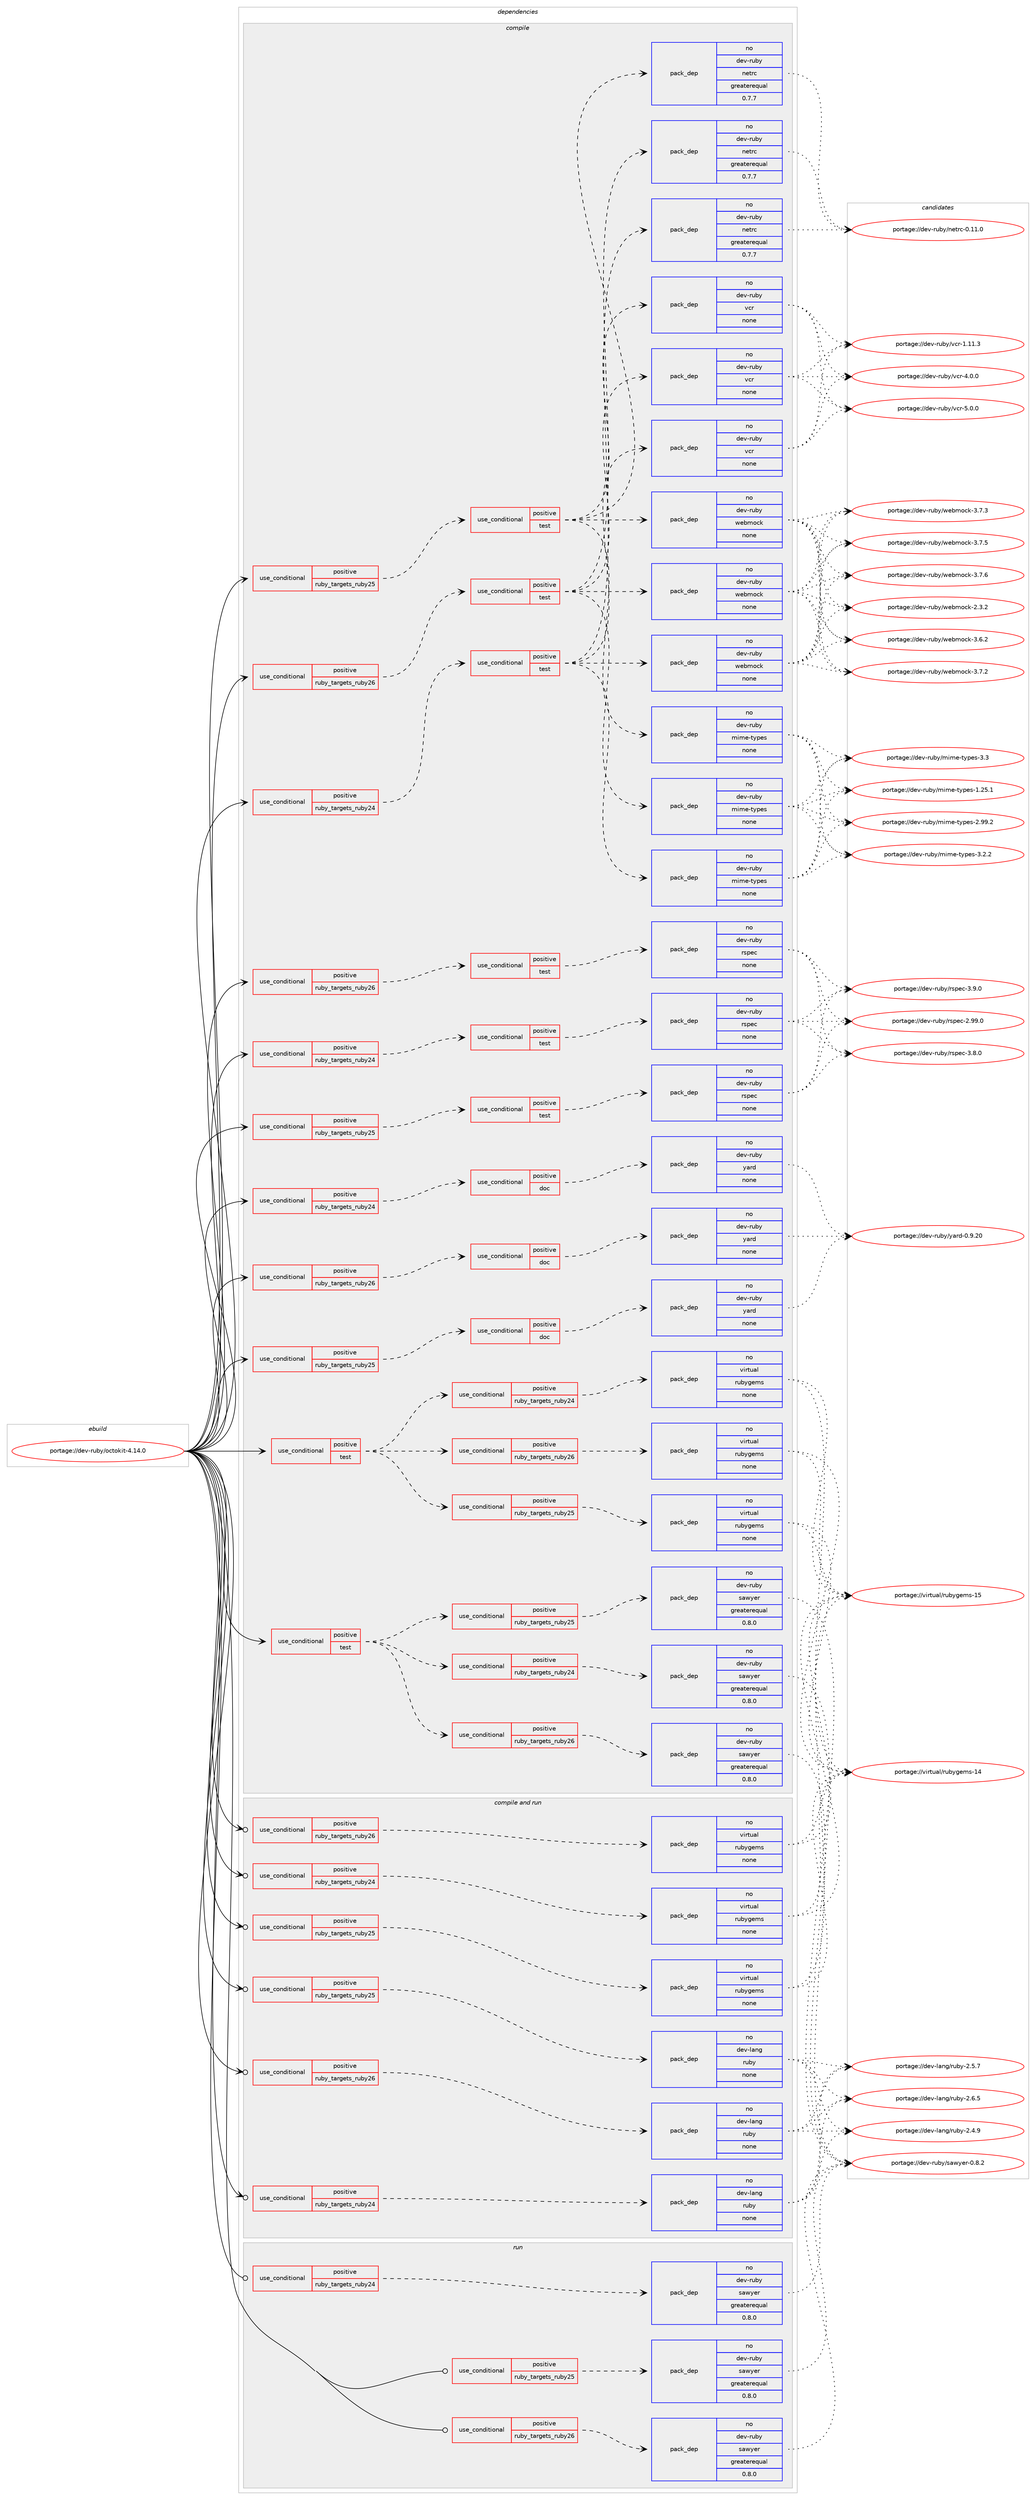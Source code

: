 digraph prolog {

# *************
# Graph options
# *************

newrank=true;
concentrate=true;
compound=true;
graph [rankdir=LR,fontname=Helvetica,fontsize=10,ranksep=1.5];#, ranksep=2.5, nodesep=0.2];
edge  [arrowhead=vee];
node  [fontname=Helvetica,fontsize=10];

# **********
# The ebuild
# **********

subgraph cluster_leftcol {
color=gray;
rank=same;
label=<<i>ebuild</i>>;
id [label="portage://dev-ruby/octokit-4.14.0", color=red, width=4, href="../dev-ruby/octokit-4.14.0.svg"];
}

# ****************
# The dependencies
# ****************

subgraph cluster_midcol {
color=gray;
label=<<i>dependencies</i>>;
subgraph cluster_compile {
fillcolor="#eeeeee";
style=filled;
label=<<i>compile</i>>;
subgraph cond58057 {
dependency232293 [label=<<TABLE BORDER="0" CELLBORDER="1" CELLSPACING="0" CELLPADDING="4"><TR><TD ROWSPAN="3" CELLPADDING="10">use_conditional</TD></TR><TR><TD>positive</TD></TR><TR><TD>ruby_targets_ruby24</TD></TR></TABLE>>, shape=none, color=red];
subgraph cond58058 {
dependency232294 [label=<<TABLE BORDER="0" CELLBORDER="1" CELLSPACING="0" CELLPADDING="4"><TR><TD ROWSPAN="3" CELLPADDING="10">use_conditional</TD></TR><TR><TD>positive</TD></TR><TR><TD>doc</TD></TR></TABLE>>, shape=none, color=red];
subgraph pack170694 {
dependency232295 [label=<<TABLE BORDER="0" CELLBORDER="1" CELLSPACING="0" CELLPADDING="4" WIDTH="220"><TR><TD ROWSPAN="6" CELLPADDING="30">pack_dep</TD></TR><TR><TD WIDTH="110">no</TD></TR><TR><TD>dev-ruby</TD></TR><TR><TD>yard</TD></TR><TR><TD>none</TD></TR><TR><TD></TD></TR></TABLE>>, shape=none, color=blue];
}
dependency232294:e -> dependency232295:w [weight=20,style="dashed",arrowhead="vee"];
}
dependency232293:e -> dependency232294:w [weight=20,style="dashed",arrowhead="vee"];
}
id:e -> dependency232293:w [weight=20,style="solid",arrowhead="vee"];
subgraph cond58059 {
dependency232296 [label=<<TABLE BORDER="0" CELLBORDER="1" CELLSPACING="0" CELLPADDING="4"><TR><TD ROWSPAN="3" CELLPADDING="10">use_conditional</TD></TR><TR><TD>positive</TD></TR><TR><TD>ruby_targets_ruby24</TD></TR></TABLE>>, shape=none, color=red];
subgraph cond58060 {
dependency232297 [label=<<TABLE BORDER="0" CELLBORDER="1" CELLSPACING="0" CELLPADDING="4"><TR><TD ROWSPAN="3" CELLPADDING="10">use_conditional</TD></TR><TR><TD>positive</TD></TR><TR><TD>test</TD></TR></TABLE>>, shape=none, color=red];
subgraph pack170695 {
dependency232298 [label=<<TABLE BORDER="0" CELLBORDER="1" CELLSPACING="0" CELLPADDING="4" WIDTH="220"><TR><TD ROWSPAN="6" CELLPADDING="30">pack_dep</TD></TR><TR><TD WIDTH="110">no</TD></TR><TR><TD>dev-ruby</TD></TR><TR><TD>mime-types</TD></TR><TR><TD>none</TD></TR><TR><TD></TD></TR></TABLE>>, shape=none, color=blue];
}
dependency232297:e -> dependency232298:w [weight=20,style="dashed",arrowhead="vee"];
subgraph pack170696 {
dependency232299 [label=<<TABLE BORDER="0" CELLBORDER="1" CELLSPACING="0" CELLPADDING="4" WIDTH="220"><TR><TD ROWSPAN="6" CELLPADDING="30">pack_dep</TD></TR><TR><TD WIDTH="110">no</TD></TR><TR><TD>dev-ruby</TD></TR><TR><TD>netrc</TD></TR><TR><TD>greaterequal</TD></TR><TR><TD>0.7.7</TD></TR></TABLE>>, shape=none, color=blue];
}
dependency232297:e -> dependency232299:w [weight=20,style="dashed",arrowhead="vee"];
subgraph pack170697 {
dependency232300 [label=<<TABLE BORDER="0" CELLBORDER="1" CELLSPACING="0" CELLPADDING="4" WIDTH="220"><TR><TD ROWSPAN="6" CELLPADDING="30">pack_dep</TD></TR><TR><TD WIDTH="110">no</TD></TR><TR><TD>dev-ruby</TD></TR><TR><TD>vcr</TD></TR><TR><TD>none</TD></TR><TR><TD></TD></TR></TABLE>>, shape=none, color=blue];
}
dependency232297:e -> dependency232300:w [weight=20,style="dashed",arrowhead="vee"];
subgraph pack170698 {
dependency232301 [label=<<TABLE BORDER="0" CELLBORDER="1" CELLSPACING="0" CELLPADDING="4" WIDTH="220"><TR><TD ROWSPAN="6" CELLPADDING="30">pack_dep</TD></TR><TR><TD WIDTH="110">no</TD></TR><TR><TD>dev-ruby</TD></TR><TR><TD>webmock</TD></TR><TR><TD>none</TD></TR><TR><TD></TD></TR></TABLE>>, shape=none, color=blue];
}
dependency232297:e -> dependency232301:w [weight=20,style="dashed",arrowhead="vee"];
}
dependency232296:e -> dependency232297:w [weight=20,style="dashed",arrowhead="vee"];
}
id:e -> dependency232296:w [weight=20,style="solid",arrowhead="vee"];
subgraph cond58061 {
dependency232302 [label=<<TABLE BORDER="0" CELLBORDER="1" CELLSPACING="0" CELLPADDING="4"><TR><TD ROWSPAN="3" CELLPADDING="10">use_conditional</TD></TR><TR><TD>positive</TD></TR><TR><TD>ruby_targets_ruby24</TD></TR></TABLE>>, shape=none, color=red];
subgraph cond58062 {
dependency232303 [label=<<TABLE BORDER="0" CELLBORDER="1" CELLSPACING="0" CELLPADDING="4"><TR><TD ROWSPAN="3" CELLPADDING="10">use_conditional</TD></TR><TR><TD>positive</TD></TR><TR><TD>test</TD></TR></TABLE>>, shape=none, color=red];
subgraph pack170699 {
dependency232304 [label=<<TABLE BORDER="0" CELLBORDER="1" CELLSPACING="0" CELLPADDING="4" WIDTH="220"><TR><TD ROWSPAN="6" CELLPADDING="30">pack_dep</TD></TR><TR><TD WIDTH="110">no</TD></TR><TR><TD>dev-ruby</TD></TR><TR><TD>rspec</TD></TR><TR><TD>none</TD></TR><TR><TD></TD></TR></TABLE>>, shape=none, color=blue];
}
dependency232303:e -> dependency232304:w [weight=20,style="dashed",arrowhead="vee"];
}
dependency232302:e -> dependency232303:w [weight=20,style="dashed",arrowhead="vee"];
}
id:e -> dependency232302:w [weight=20,style="solid",arrowhead="vee"];
subgraph cond58063 {
dependency232305 [label=<<TABLE BORDER="0" CELLBORDER="1" CELLSPACING="0" CELLPADDING="4"><TR><TD ROWSPAN="3" CELLPADDING="10">use_conditional</TD></TR><TR><TD>positive</TD></TR><TR><TD>ruby_targets_ruby25</TD></TR></TABLE>>, shape=none, color=red];
subgraph cond58064 {
dependency232306 [label=<<TABLE BORDER="0" CELLBORDER="1" CELLSPACING="0" CELLPADDING="4"><TR><TD ROWSPAN="3" CELLPADDING="10">use_conditional</TD></TR><TR><TD>positive</TD></TR><TR><TD>doc</TD></TR></TABLE>>, shape=none, color=red];
subgraph pack170700 {
dependency232307 [label=<<TABLE BORDER="0" CELLBORDER="1" CELLSPACING="0" CELLPADDING="4" WIDTH="220"><TR><TD ROWSPAN="6" CELLPADDING="30">pack_dep</TD></TR><TR><TD WIDTH="110">no</TD></TR><TR><TD>dev-ruby</TD></TR><TR><TD>yard</TD></TR><TR><TD>none</TD></TR><TR><TD></TD></TR></TABLE>>, shape=none, color=blue];
}
dependency232306:e -> dependency232307:w [weight=20,style="dashed",arrowhead="vee"];
}
dependency232305:e -> dependency232306:w [weight=20,style="dashed",arrowhead="vee"];
}
id:e -> dependency232305:w [weight=20,style="solid",arrowhead="vee"];
subgraph cond58065 {
dependency232308 [label=<<TABLE BORDER="0" CELLBORDER="1" CELLSPACING="0" CELLPADDING="4"><TR><TD ROWSPAN="3" CELLPADDING="10">use_conditional</TD></TR><TR><TD>positive</TD></TR><TR><TD>ruby_targets_ruby25</TD></TR></TABLE>>, shape=none, color=red];
subgraph cond58066 {
dependency232309 [label=<<TABLE BORDER="0" CELLBORDER="1" CELLSPACING="0" CELLPADDING="4"><TR><TD ROWSPAN="3" CELLPADDING="10">use_conditional</TD></TR><TR><TD>positive</TD></TR><TR><TD>test</TD></TR></TABLE>>, shape=none, color=red];
subgraph pack170701 {
dependency232310 [label=<<TABLE BORDER="0" CELLBORDER="1" CELLSPACING="0" CELLPADDING="4" WIDTH="220"><TR><TD ROWSPAN="6" CELLPADDING="30">pack_dep</TD></TR><TR><TD WIDTH="110">no</TD></TR><TR><TD>dev-ruby</TD></TR><TR><TD>mime-types</TD></TR><TR><TD>none</TD></TR><TR><TD></TD></TR></TABLE>>, shape=none, color=blue];
}
dependency232309:e -> dependency232310:w [weight=20,style="dashed",arrowhead="vee"];
subgraph pack170702 {
dependency232311 [label=<<TABLE BORDER="0" CELLBORDER="1" CELLSPACING="0" CELLPADDING="4" WIDTH="220"><TR><TD ROWSPAN="6" CELLPADDING="30">pack_dep</TD></TR><TR><TD WIDTH="110">no</TD></TR><TR><TD>dev-ruby</TD></TR><TR><TD>netrc</TD></TR><TR><TD>greaterequal</TD></TR><TR><TD>0.7.7</TD></TR></TABLE>>, shape=none, color=blue];
}
dependency232309:e -> dependency232311:w [weight=20,style="dashed",arrowhead="vee"];
subgraph pack170703 {
dependency232312 [label=<<TABLE BORDER="0" CELLBORDER="1" CELLSPACING="0" CELLPADDING="4" WIDTH="220"><TR><TD ROWSPAN="6" CELLPADDING="30">pack_dep</TD></TR><TR><TD WIDTH="110">no</TD></TR><TR><TD>dev-ruby</TD></TR><TR><TD>vcr</TD></TR><TR><TD>none</TD></TR><TR><TD></TD></TR></TABLE>>, shape=none, color=blue];
}
dependency232309:e -> dependency232312:w [weight=20,style="dashed",arrowhead="vee"];
subgraph pack170704 {
dependency232313 [label=<<TABLE BORDER="0" CELLBORDER="1" CELLSPACING="0" CELLPADDING="4" WIDTH="220"><TR><TD ROWSPAN="6" CELLPADDING="30">pack_dep</TD></TR><TR><TD WIDTH="110">no</TD></TR><TR><TD>dev-ruby</TD></TR><TR><TD>webmock</TD></TR><TR><TD>none</TD></TR><TR><TD></TD></TR></TABLE>>, shape=none, color=blue];
}
dependency232309:e -> dependency232313:w [weight=20,style="dashed",arrowhead="vee"];
}
dependency232308:e -> dependency232309:w [weight=20,style="dashed",arrowhead="vee"];
}
id:e -> dependency232308:w [weight=20,style="solid",arrowhead="vee"];
subgraph cond58067 {
dependency232314 [label=<<TABLE BORDER="0" CELLBORDER="1" CELLSPACING="0" CELLPADDING="4"><TR><TD ROWSPAN="3" CELLPADDING="10">use_conditional</TD></TR><TR><TD>positive</TD></TR><TR><TD>ruby_targets_ruby25</TD></TR></TABLE>>, shape=none, color=red];
subgraph cond58068 {
dependency232315 [label=<<TABLE BORDER="0" CELLBORDER="1" CELLSPACING="0" CELLPADDING="4"><TR><TD ROWSPAN="3" CELLPADDING="10">use_conditional</TD></TR><TR><TD>positive</TD></TR><TR><TD>test</TD></TR></TABLE>>, shape=none, color=red];
subgraph pack170705 {
dependency232316 [label=<<TABLE BORDER="0" CELLBORDER="1" CELLSPACING="0" CELLPADDING="4" WIDTH="220"><TR><TD ROWSPAN="6" CELLPADDING="30">pack_dep</TD></TR><TR><TD WIDTH="110">no</TD></TR><TR><TD>dev-ruby</TD></TR><TR><TD>rspec</TD></TR><TR><TD>none</TD></TR><TR><TD></TD></TR></TABLE>>, shape=none, color=blue];
}
dependency232315:e -> dependency232316:w [weight=20,style="dashed",arrowhead="vee"];
}
dependency232314:e -> dependency232315:w [weight=20,style="dashed",arrowhead="vee"];
}
id:e -> dependency232314:w [weight=20,style="solid",arrowhead="vee"];
subgraph cond58069 {
dependency232317 [label=<<TABLE BORDER="0" CELLBORDER="1" CELLSPACING="0" CELLPADDING="4"><TR><TD ROWSPAN="3" CELLPADDING="10">use_conditional</TD></TR><TR><TD>positive</TD></TR><TR><TD>ruby_targets_ruby26</TD></TR></TABLE>>, shape=none, color=red];
subgraph cond58070 {
dependency232318 [label=<<TABLE BORDER="0" CELLBORDER="1" CELLSPACING="0" CELLPADDING="4"><TR><TD ROWSPAN="3" CELLPADDING="10">use_conditional</TD></TR><TR><TD>positive</TD></TR><TR><TD>doc</TD></TR></TABLE>>, shape=none, color=red];
subgraph pack170706 {
dependency232319 [label=<<TABLE BORDER="0" CELLBORDER="1" CELLSPACING="0" CELLPADDING="4" WIDTH="220"><TR><TD ROWSPAN="6" CELLPADDING="30">pack_dep</TD></TR><TR><TD WIDTH="110">no</TD></TR><TR><TD>dev-ruby</TD></TR><TR><TD>yard</TD></TR><TR><TD>none</TD></TR><TR><TD></TD></TR></TABLE>>, shape=none, color=blue];
}
dependency232318:e -> dependency232319:w [weight=20,style="dashed",arrowhead="vee"];
}
dependency232317:e -> dependency232318:w [weight=20,style="dashed",arrowhead="vee"];
}
id:e -> dependency232317:w [weight=20,style="solid",arrowhead="vee"];
subgraph cond58071 {
dependency232320 [label=<<TABLE BORDER="0" CELLBORDER="1" CELLSPACING="0" CELLPADDING="4"><TR><TD ROWSPAN="3" CELLPADDING="10">use_conditional</TD></TR><TR><TD>positive</TD></TR><TR><TD>ruby_targets_ruby26</TD></TR></TABLE>>, shape=none, color=red];
subgraph cond58072 {
dependency232321 [label=<<TABLE BORDER="0" CELLBORDER="1" CELLSPACING="0" CELLPADDING="4"><TR><TD ROWSPAN="3" CELLPADDING="10">use_conditional</TD></TR><TR><TD>positive</TD></TR><TR><TD>test</TD></TR></TABLE>>, shape=none, color=red];
subgraph pack170707 {
dependency232322 [label=<<TABLE BORDER="0" CELLBORDER="1" CELLSPACING="0" CELLPADDING="4" WIDTH="220"><TR><TD ROWSPAN="6" CELLPADDING="30">pack_dep</TD></TR><TR><TD WIDTH="110">no</TD></TR><TR><TD>dev-ruby</TD></TR><TR><TD>mime-types</TD></TR><TR><TD>none</TD></TR><TR><TD></TD></TR></TABLE>>, shape=none, color=blue];
}
dependency232321:e -> dependency232322:w [weight=20,style="dashed",arrowhead="vee"];
subgraph pack170708 {
dependency232323 [label=<<TABLE BORDER="0" CELLBORDER="1" CELLSPACING="0" CELLPADDING="4" WIDTH="220"><TR><TD ROWSPAN="6" CELLPADDING="30">pack_dep</TD></TR><TR><TD WIDTH="110">no</TD></TR><TR><TD>dev-ruby</TD></TR><TR><TD>netrc</TD></TR><TR><TD>greaterequal</TD></TR><TR><TD>0.7.7</TD></TR></TABLE>>, shape=none, color=blue];
}
dependency232321:e -> dependency232323:w [weight=20,style="dashed",arrowhead="vee"];
subgraph pack170709 {
dependency232324 [label=<<TABLE BORDER="0" CELLBORDER="1" CELLSPACING="0" CELLPADDING="4" WIDTH="220"><TR><TD ROWSPAN="6" CELLPADDING="30">pack_dep</TD></TR><TR><TD WIDTH="110">no</TD></TR><TR><TD>dev-ruby</TD></TR><TR><TD>vcr</TD></TR><TR><TD>none</TD></TR><TR><TD></TD></TR></TABLE>>, shape=none, color=blue];
}
dependency232321:e -> dependency232324:w [weight=20,style="dashed",arrowhead="vee"];
subgraph pack170710 {
dependency232325 [label=<<TABLE BORDER="0" CELLBORDER="1" CELLSPACING="0" CELLPADDING="4" WIDTH="220"><TR><TD ROWSPAN="6" CELLPADDING="30">pack_dep</TD></TR><TR><TD WIDTH="110">no</TD></TR><TR><TD>dev-ruby</TD></TR><TR><TD>webmock</TD></TR><TR><TD>none</TD></TR><TR><TD></TD></TR></TABLE>>, shape=none, color=blue];
}
dependency232321:e -> dependency232325:w [weight=20,style="dashed",arrowhead="vee"];
}
dependency232320:e -> dependency232321:w [weight=20,style="dashed",arrowhead="vee"];
}
id:e -> dependency232320:w [weight=20,style="solid",arrowhead="vee"];
subgraph cond58073 {
dependency232326 [label=<<TABLE BORDER="0" CELLBORDER="1" CELLSPACING="0" CELLPADDING="4"><TR><TD ROWSPAN="3" CELLPADDING="10">use_conditional</TD></TR><TR><TD>positive</TD></TR><TR><TD>ruby_targets_ruby26</TD></TR></TABLE>>, shape=none, color=red];
subgraph cond58074 {
dependency232327 [label=<<TABLE BORDER="0" CELLBORDER="1" CELLSPACING="0" CELLPADDING="4"><TR><TD ROWSPAN="3" CELLPADDING="10">use_conditional</TD></TR><TR><TD>positive</TD></TR><TR><TD>test</TD></TR></TABLE>>, shape=none, color=red];
subgraph pack170711 {
dependency232328 [label=<<TABLE BORDER="0" CELLBORDER="1" CELLSPACING="0" CELLPADDING="4" WIDTH="220"><TR><TD ROWSPAN="6" CELLPADDING="30">pack_dep</TD></TR><TR><TD WIDTH="110">no</TD></TR><TR><TD>dev-ruby</TD></TR><TR><TD>rspec</TD></TR><TR><TD>none</TD></TR><TR><TD></TD></TR></TABLE>>, shape=none, color=blue];
}
dependency232327:e -> dependency232328:w [weight=20,style="dashed",arrowhead="vee"];
}
dependency232326:e -> dependency232327:w [weight=20,style="dashed",arrowhead="vee"];
}
id:e -> dependency232326:w [weight=20,style="solid",arrowhead="vee"];
subgraph cond58075 {
dependency232329 [label=<<TABLE BORDER="0" CELLBORDER="1" CELLSPACING="0" CELLPADDING="4"><TR><TD ROWSPAN="3" CELLPADDING="10">use_conditional</TD></TR><TR><TD>positive</TD></TR><TR><TD>test</TD></TR></TABLE>>, shape=none, color=red];
subgraph cond58076 {
dependency232330 [label=<<TABLE BORDER="0" CELLBORDER="1" CELLSPACING="0" CELLPADDING="4"><TR><TD ROWSPAN="3" CELLPADDING="10">use_conditional</TD></TR><TR><TD>positive</TD></TR><TR><TD>ruby_targets_ruby24</TD></TR></TABLE>>, shape=none, color=red];
subgraph pack170712 {
dependency232331 [label=<<TABLE BORDER="0" CELLBORDER="1" CELLSPACING="0" CELLPADDING="4" WIDTH="220"><TR><TD ROWSPAN="6" CELLPADDING="30">pack_dep</TD></TR><TR><TD WIDTH="110">no</TD></TR><TR><TD>dev-ruby</TD></TR><TR><TD>sawyer</TD></TR><TR><TD>greaterequal</TD></TR><TR><TD>0.8.0</TD></TR></TABLE>>, shape=none, color=blue];
}
dependency232330:e -> dependency232331:w [weight=20,style="dashed",arrowhead="vee"];
}
dependency232329:e -> dependency232330:w [weight=20,style="dashed",arrowhead="vee"];
subgraph cond58077 {
dependency232332 [label=<<TABLE BORDER="0" CELLBORDER="1" CELLSPACING="0" CELLPADDING="4"><TR><TD ROWSPAN="3" CELLPADDING="10">use_conditional</TD></TR><TR><TD>positive</TD></TR><TR><TD>ruby_targets_ruby25</TD></TR></TABLE>>, shape=none, color=red];
subgraph pack170713 {
dependency232333 [label=<<TABLE BORDER="0" CELLBORDER="1" CELLSPACING="0" CELLPADDING="4" WIDTH="220"><TR><TD ROWSPAN="6" CELLPADDING="30">pack_dep</TD></TR><TR><TD WIDTH="110">no</TD></TR><TR><TD>dev-ruby</TD></TR><TR><TD>sawyer</TD></TR><TR><TD>greaterequal</TD></TR><TR><TD>0.8.0</TD></TR></TABLE>>, shape=none, color=blue];
}
dependency232332:e -> dependency232333:w [weight=20,style="dashed",arrowhead="vee"];
}
dependency232329:e -> dependency232332:w [weight=20,style="dashed",arrowhead="vee"];
subgraph cond58078 {
dependency232334 [label=<<TABLE BORDER="0" CELLBORDER="1" CELLSPACING="0" CELLPADDING="4"><TR><TD ROWSPAN="3" CELLPADDING="10">use_conditional</TD></TR><TR><TD>positive</TD></TR><TR><TD>ruby_targets_ruby26</TD></TR></TABLE>>, shape=none, color=red];
subgraph pack170714 {
dependency232335 [label=<<TABLE BORDER="0" CELLBORDER="1" CELLSPACING="0" CELLPADDING="4" WIDTH="220"><TR><TD ROWSPAN="6" CELLPADDING="30">pack_dep</TD></TR><TR><TD WIDTH="110">no</TD></TR><TR><TD>dev-ruby</TD></TR><TR><TD>sawyer</TD></TR><TR><TD>greaterequal</TD></TR><TR><TD>0.8.0</TD></TR></TABLE>>, shape=none, color=blue];
}
dependency232334:e -> dependency232335:w [weight=20,style="dashed",arrowhead="vee"];
}
dependency232329:e -> dependency232334:w [weight=20,style="dashed",arrowhead="vee"];
}
id:e -> dependency232329:w [weight=20,style="solid",arrowhead="vee"];
subgraph cond58079 {
dependency232336 [label=<<TABLE BORDER="0" CELLBORDER="1" CELLSPACING="0" CELLPADDING="4"><TR><TD ROWSPAN="3" CELLPADDING="10">use_conditional</TD></TR><TR><TD>positive</TD></TR><TR><TD>test</TD></TR></TABLE>>, shape=none, color=red];
subgraph cond58080 {
dependency232337 [label=<<TABLE BORDER="0" CELLBORDER="1" CELLSPACING="0" CELLPADDING="4"><TR><TD ROWSPAN="3" CELLPADDING="10">use_conditional</TD></TR><TR><TD>positive</TD></TR><TR><TD>ruby_targets_ruby24</TD></TR></TABLE>>, shape=none, color=red];
subgraph pack170715 {
dependency232338 [label=<<TABLE BORDER="0" CELLBORDER="1" CELLSPACING="0" CELLPADDING="4" WIDTH="220"><TR><TD ROWSPAN="6" CELLPADDING="30">pack_dep</TD></TR><TR><TD WIDTH="110">no</TD></TR><TR><TD>virtual</TD></TR><TR><TD>rubygems</TD></TR><TR><TD>none</TD></TR><TR><TD></TD></TR></TABLE>>, shape=none, color=blue];
}
dependency232337:e -> dependency232338:w [weight=20,style="dashed",arrowhead="vee"];
}
dependency232336:e -> dependency232337:w [weight=20,style="dashed",arrowhead="vee"];
subgraph cond58081 {
dependency232339 [label=<<TABLE BORDER="0" CELLBORDER="1" CELLSPACING="0" CELLPADDING="4"><TR><TD ROWSPAN="3" CELLPADDING="10">use_conditional</TD></TR><TR><TD>positive</TD></TR><TR><TD>ruby_targets_ruby25</TD></TR></TABLE>>, shape=none, color=red];
subgraph pack170716 {
dependency232340 [label=<<TABLE BORDER="0" CELLBORDER="1" CELLSPACING="0" CELLPADDING="4" WIDTH="220"><TR><TD ROWSPAN="6" CELLPADDING="30">pack_dep</TD></TR><TR><TD WIDTH="110">no</TD></TR><TR><TD>virtual</TD></TR><TR><TD>rubygems</TD></TR><TR><TD>none</TD></TR><TR><TD></TD></TR></TABLE>>, shape=none, color=blue];
}
dependency232339:e -> dependency232340:w [weight=20,style="dashed",arrowhead="vee"];
}
dependency232336:e -> dependency232339:w [weight=20,style="dashed",arrowhead="vee"];
subgraph cond58082 {
dependency232341 [label=<<TABLE BORDER="0" CELLBORDER="1" CELLSPACING="0" CELLPADDING="4"><TR><TD ROWSPAN="3" CELLPADDING="10">use_conditional</TD></TR><TR><TD>positive</TD></TR><TR><TD>ruby_targets_ruby26</TD></TR></TABLE>>, shape=none, color=red];
subgraph pack170717 {
dependency232342 [label=<<TABLE BORDER="0" CELLBORDER="1" CELLSPACING="0" CELLPADDING="4" WIDTH="220"><TR><TD ROWSPAN="6" CELLPADDING="30">pack_dep</TD></TR><TR><TD WIDTH="110">no</TD></TR><TR><TD>virtual</TD></TR><TR><TD>rubygems</TD></TR><TR><TD>none</TD></TR><TR><TD></TD></TR></TABLE>>, shape=none, color=blue];
}
dependency232341:e -> dependency232342:w [weight=20,style="dashed",arrowhead="vee"];
}
dependency232336:e -> dependency232341:w [weight=20,style="dashed",arrowhead="vee"];
}
id:e -> dependency232336:w [weight=20,style="solid",arrowhead="vee"];
}
subgraph cluster_compileandrun {
fillcolor="#eeeeee";
style=filled;
label=<<i>compile and run</i>>;
subgraph cond58083 {
dependency232343 [label=<<TABLE BORDER="0" CELLBORDER="1" CELLSPACING="0" CELLPADDING="4"><TR><TD ROWSPAN="3" CELLPADDING="10">use_conditional</TD></TR><TR><TD>positive</TD></TR><TR><TD>ruby_targets_ruby24</TD></TR></TABLE>>, shape=none, color=red];
subgraph pack170718 {
dependency232344 [label=<<TABLE BORDER="0" CELLBORDER="1" CELLSPACING="0" CELLPADDING="4" WIDTH="220"><TR><TD ROWSPAN="6" CELLPADDING="30">pack_dep</TD></TR><TR><TD WIDTH="110">no</TD></TR><TR><TD>dev-lang</TD></TR><TR><TD>ruby</TD></TR><TR><TD>none</TD></TR><TR><TD></TD></TR></TABLE>>, shape=none, color=blue];
}
dependency232343:e -> dependency232344:w [weight=20,style="dashed",arrowhead="vee"];
}
id:e -> dependency232343:w [weight=20,style="solid",arrowhead="odotvee"];
subgraph cond58084 {
dependency232345 [label=<<TABLE BORDER="0" CELLBORDER="1" CELLSPACING="0" CELLPADDING="4"><TR><TD ROWSPAN="3" CELLPADDING="10">use_conditional</TD></TR><TR><TD>positive</TD></TR><TR><TD>ruby_targets_ruby24</TD></TR></TABLE>>, shape=none, color=red];
subgraph pack170719 {
dependency232346 [label=<<TABLE BORDER="0" CELLBORDER="1" CELLSPACING="0" CELLPADDING="4" WIDTH="220"><TR><TD ROWSPAN="6" CELLPADDING="30">pack_dep</TD></TR><TR><TD WIDTH="110">no</TD></TR><TR><TD>virtual</TD></TR><TR><TD>rubygems</TD></TR><TR><TD>none</TD></TR><TR><TD></TD></TR></TABLE>>, shape=none, color=blue];
}
dependency232345:e -> dependency232346:w [weight=20,style="dashed",arrowhead="vee"];
}
id:e -> dependency232345:w [weight=20,style="solid",arrowhead="odotvee"];
subgraph cond58085 {
dependency232347 [label=<<TABLE BORDER="0" CELLBORDER="1" CELLSPACING="0" CELLPADDING="4"><TR><TD ROWSPAN="3" CELLPADDING="10">use_conditional</TD></TR><TR><TD>positive</TD></TR><TR><TD>ruby_targets_ruby25</TD></TR></TABLE>>, shape=none, color=red];
subgraph pack170720 {
dependency232348 [label=<<TABLE BORDER="0" CELLBORDER="1" CELLSPACING="0" CELLPADDING="4" WIDTH="220"><TR><TD ROWSPAN="6" CELLPADDING="30">pack_dep</TD></TR><TR><TD WIDTH="110">no</TD></TR><TR><TD>dev-lang</TD></TR><TR><TD>ruby</TD></TR><TR><TD>none</TD></TR><TR><TD></TD></TR></TABLE>>, shape=none, color=blue];
}
dependency232347:e -> dependency232348:w [weight=20,style="dashed",arrowhead="vee"];
}
id:e -> dependency232347:w [weight=20,style="solid",arrowhead="odotvee"];
subgraph cond58086 {
dependency232349 [label=<<TABLE BORDER="0" CELLBORDER="1" CELLSPACING="0" CELLPADDING="4"><TR><TD ROWSPAN="3" CELLPADDING="10">use_conditional</TD></TR><TR><TD>positive</TD></TR><TR><TD>ruby_targets_ruby25</TD></TR></TABLE>>, shape=none, color=red];
subgraph pack170721 {
dependency232350 [label=<<TABLE BORDER="0" CELLBORDER="1" CELLSPACING="0" CELLPADDING="4" WIDTH="220"><TR><TD ROWSPAN="6" CELLPADDING="30">pack_dep</TD></TR><TR><TD WIDTH="110">no</TD></TR><TR><TD>virtual</TD></TR><TR><TD>rubygems</TD></TR><TR><TD>none</TD></TR><TR><TD></TD></TR></TABLE>>, shape=none, color=blue];
}
dependency232349:e -> dependency232350:w [weight=20,style="dashed",arrowhead="vee"];
}
id:e -> dependency232349:w [weight=20,style="solid",arrowhead="odotvee"];
subgraph cond58087 {
dependency232351 [label=<<TABLE BORDER="0" CELLBORDER="1" CELLSPACING="0" CELLPADDING="4"><TR><TD ROWSPAN="3" CELLPADDING="10">use_conditional</TD></TR><TR><TD>positive</TD></TR><TR><TD>ruby_targets_ruby26</TD></TR></TABLE>>, shape=none, color=red];
subgraph pack170722 {
dependency232352 [label=<<TABLE BORDER="0" CELLBORDER="1" CELLSPACING="0" CELLPADDING="4" WIDTH="220"><TR><TD ROWSPAN="6" CELLPADDING="30">pack_dep</TD></TR><TR><TD WIDTH="110">no</TD></TR><TR><TD>dev-lang</TD></TR><TR><TD>ruby</TD></TR><TR><TD>none</TD></TR><TR><TD></TD></TR></TABLE>>, shape=none, color=blue];
}
dependency232351:e -> dependency232352:w [weight=20,style="dashed",arrowhead="vee"];
}
id:e -> dependency232351:w [weight=20,style="solid",arrowhead="odotvee"];
subgraph cond58088 {
dependency232353 [label=<<TABLE BORDER="0" CELLBORDER="1" CELLSPACING="0" CELLPADDING="4"><TR><TD ROWSPAN="3" CELLPADDING="10">use_conditional</TD></TR><TR><TD>positive</TD></TR><TR><TD>ruby_targets_ruby26</TD></TR></TABLE>>, shape=none, color=red];
subgraph pack170723 {
dependency232354 [label=<<TABLE BORDER="0" CELLBORDER="1" CELLSPACING="0" CELLPADDING="4" WIDTH="220"><TR><TD ROWSPAN="6" CELLPADDING="30">pack_dep</TD></TR><TR><TD WIDTH="110">no</TD></TR><TR><TD>virtual</TD></TR><TR><TD>rubygems</TD></TR><TR><TD>none</TD></TR><TR><TD></TD></TR></TABLE>>, shape=none, color=blue];
}
dependency232353:e -> dependency232354:w [weight=20,style="dashed",arrowhead="vee"];
}
id:e -> dependency232353:w [weight=20,style="solid",arrowhead="odotvee"];
}
subgraph cluster_run {
fillcolor="#eeeeee";
style=filled;
label=<<i>run</i>>;
subgraph cond58089 {
dependency232355 [label=<<TABLE BORDER="0" CELLBORDER="1" CELLSPACING="0" CELLPADDING="4"><TR><TD ROWSPAN="3" CELLPADDING="10">use_conditional</TD></TR><TR><TD>positive</TD></TR><TR><TD>ruby_targets_ruby24</TD></TR></TABLE>>, shape=none, color=red];
subgraph pack170724 {
dependency232356 [label=<<TABLE BORDER="0" CELLBORDER="1" CELLSPACING="0" CELLPADDING="4" WIDTH="220"><TR><TD ROWSPAN="6" CELLPADDING="30">pack_dep</TD></TR><TR><TD WIDTH="110">no</TD></TR><TR><TD>dev-ruby</TD></TR><TR><TD>sawyer</TD></TR><TR><TD>greaterequal</TD></TR><TR><TD>0.8.0</TD></TR></TABLE>>, shape=none, color=blue];
}
dependency232355:e -> dependency232356:w [weight=20,style="dashed",arrowhead="vee"];
}
id:e -> dependency232355:w [weight=20,style="solid",arrowhead="odot"];
subgraph cond58090 {
dependency232357 [label=<<TABLE BORDER="0" CELLBORDER="1" CELLSPACING="0" CELLPADDING="4"><TR><TD ROWSPAN="3" CELLPADDING="10">use_conditional</TD></TR><TR><TD>positive</TD></TR><TR><TD>ruby_targets_ruby25</TD></TR></TABLE>>, shape=none, color=red];
subgraph pack170725 {
dependency232358 [label=<<TABLE BORDER="0" CELLBORDER="1" CELLSPACING="0" CELLPADDING="4" WIDTH="220"><TR><TD ROWSPAN="6" CELLPADDING="30">pack_dep</TD></TR><TR><TD WIDTH="110">no</TD></TR><TR><TD>dev-ruby</TD></TR><TR><TD>sawyer</TD></TR><TR><TD>greaterequal</TD></TR><TR><TD>0.8.0</TD></TR></TABLE>>, shape=none, color=blue];
}
dependency232357:e -> dependency232358:w [weight=20,style="dashed",arrowhead="vee"];
}
id:e -> dependency232357:w [weight=20,style="solid",arrowhead="odot"];
subgraph cond58091 {
dependency232359 [label=<<TABLE BORDER="0" CELLBORDER="1" CELLSPACING="0" CELLPADDING="4"><TR><TD ROWSPAN="3" CELLPADDING="10">use_conditional</TD></TR><TR><TD>positive</TD></TR><TR><TD>ruby_targets_ruby26</TD></TR></TABLE>>, shape=none, color=red];
subgraph pack170726 {
dependency232360 [label=<<TABLE BORDER="0" CELLBORDER="1" CELLSPACING="0" CELLPADDING="4" WIDTH="220"><TR><TD ROWSPAN="6" CELLPADDING="30">pack_dep</TD></TR><TR><TD WIDTH="110">no</TD></TR><TR><TD>dev-ruby</TD></TR><TR><TD>sawyer</TD></TR><TR><TD>greaterequal</TD></TR><TR><TD>0.8.0</TD></TR></TABLE>>, shape=none, color=blue];
}
dependency232359:e -> dependency232360:w [weight=20,style="dashed",arrowhead="vee"];
}
id:e -> dependency232359:w [weight=20,style="solid",arrowhead="odot"];
}
}

# **************
# The candidates
# **************

subgraph cluster_choices {
rank=same;
color=gray;
label=<<i>candidates</i>>;

subgraph choice170694 {
color=black;
nodesep=1;
choiceportage1001011184511411798121471219711410045484657465048 [label="portage://dev-ruby/yard-0.9.20", color=red, width=4,href="../dev-ruby/yard-0.9.20.svg"];
dependency232295:e -> choiceportage1001011184511411798121471219711410045484657465048:w [style=dotted,weight="100"];
}
subgraph choice170695 {
color=black;
nodesep=1;
choiceportage1001011184511411798121471091051091014511612111210111545494650534649 [label="portage://dev-ruby/mime-types-1.25.1", color=red, width=4,href="../dev-ruby/mime-types-1.25.1.svg"];
choiceportage1001011184511411798121471091051091014511612111210111545504657574650 [label="portage://dev-ruby/mime-types-2.99.2", color=red, width=4,href="../dev-ruby/mime-types-2.99.2.svg"];
choiceportage10010111845114117981214710910510910145116121112101115455146504650 [label="portage://dev-ruby/mime-types-3.2.2", color=red, width=4,href="../dev-ruby/mime-types-3.2.2.svg"];
choiceportage1001011184511411798121471091051091014511612111210111545514651 [label="portage://dev-ruby/mime-types-3.3", color=red, width=4,href="../dev-ruby/mime-types-3.3.svg"];
dependency232298:e -> choiceportage1001011184511411798121471091051091014511612111210111545494650534649:w [style=dotted,weight="100"];
dependency232298:e -> choiceportage1001011184511411798121471091051091014511612111210111545504657574650:w [style=dotted,weight="100"];
dependency232298:e -> choiceportage10010111845114117981214710910510910145116121112101115455146504650:w [style=dotted,weight="100"];
dependency232298:e -> choiceportage1001011184511411798121471091051091014511612111210111545514651:w [style=dotted,weight="100"];
}
subgraph choice170696 {
color=black;
nodesep=1;
choiceportage1001011184511411798121471101011161149945484649494648 [label="portage://dev-ruby/netrc-0.11.0", color=red, width=4,href="../dev-ruby/netrc-0.11.0.svg"];
dependency232299:e -> choiceportage1001011184511411798121471101011161149945484649494648:w [style=dotted,weight="100"];
}
subgraph choice170697 {
color=black;
nodesep=1;
choiceportage1001011184511411798121471189911445494649494651 [label="portage://dev-ruby/vcr-1.11.3", color=red, width=4,href="../dev-ruby/vcr-1.11.3.svg"];
choiceportage10010111845114117981214711899114455246484648 [label="portage://dev-ruby/vcr-4.0.0", color=red, width=4,href="../dev-ruby/vcr-4.0.0.svg"];
choiceportage10010111845114117981214711899114455346484648 [label="portage://dev-ruby/vcr-5.0.0", color=red, width=4,href="../dev-ruby/vcr-5.0.0.svg"];
dependency232300:e -> choiceportage1001011184511411798121471189911445494649494651:w [style=dotted,weight="100"];
dependency232300:e -> choiceportage10010111845114117981214711899114455246484648:w [style=dotted,weight="100"];
dependency232300:e -> choiceportage10010111845114117981214711899114455346484648:w [style=dotted,weight="100"];
}
subgraph choice170698 {
color=black;
nodesep=1;
choiceportage1001011184511411798121471191019810911199107455046514650 [label="portage://dev-ruby/webmock-2.3.2", color=red, width=4,href="../dev-ruby/webmock-2.3.2.svg"];
choiceportage1001011184511411798121471191019810911199107455146544650 [label="portage://dev-ruby/webmock-3.6.2", color=red, width=4,href="../dev-ruby/webmock-3.6.2.svg"];
choiceportage1001011184511411798121471191019810911199107455146554650 [label="portage://dev-ruby/webmock-3.7.2", color=red, width=4,href="../dev-ruby/webmock-3.7.2.svg"];
choiceportage1001011184511411798121471191019810911199107455146554651 [label="portage://dev-ruby/webmock-3.7.3", color=red, width=4,href="../dev-ruby/webmock-3.7.3.svg"];
choiceportage1001011184511411798121471191019810911199107455146554653 [label="portage://dev-ruby/webmock-3.7.5", color=red, width=4,href="../dev-ruby/webmock-3.7.5.svg"];
choiceportage1001011184511411798121471191019810911199107455146554654 [label="portage://dev-ruby/webmock-3.7.6", color=red, width=4,href="../dev-ruby/webmock-3.7.6.svg"];
dependency232301:e -> choiceportage1001011184511411798121471191019810911199107455046514650:w [style=dotted,weight="100"];
dependency232301:e -> choiceportage1001011184511411798121471191019810911199107455146544650:w [style=dotted,weight="100"];
dependency232301:e -> choiceportage1001011184511411798121471191019810911199107455146554650:w [style=dotted,weight="100"];
dependency232301:e -> choiceportage1001011184511411798121471191019810911199107455146554651:w [style=dotted,weight="100"];
dependency232301:e -> choiceportage1001011184511411798121471191019810911199107455146554653:w [style=dotted,weight="100"];
dependency232301:e -> choiceportage1001011184511411798121471191019810911199107455146554654:w [style=dotted,weight="100"];
}
subgraph choice170699 {
color=black;
nodesep=1;
choiceportage1001011184511411798121471141151121019945504657574648 [label="portage://dev-ruby/rspec-2.99.0", color=red, width=4,href="../dev-ruby/rspec-2.99.0.svg"];
choiceportage10010111845114117981214711411511210199455146564648 [label="portage://dev-ruby/rspec-3.8.0", color=red, width=4,href="../dev-ruby/rspec-3.8.0.svg"];
choiceportage10010111845114117981214711411511210199455146574648 [label="portage://dev-ruby/rspec-3.9.0", color=red, width=4,href="../dev-ruby/rspec-3.9.0.svg"];
dependency232304:e -> choiceportage1001011184511411798121471141151121019945504657574648:w [style=dotted,weight="100"];
dependency232304:e -> choiceportage10010111845114117981214711411511210199455146564648:w [style=dotted,weight="100"];
dependency232304:e -> choiceportage10010111845114117981214711411511210199455146574648:w [style=dotted,weight="100"];
}
subgraph choice170700 {
color=black;
nodesep=1;
choiceportage1001011184511411798121471219711410045484657465048 [label="portage://dev-ruby/yard-0.9.20", color=red, width=4,href="../dev-ruby/yard-0.9.20.svg"];
dependency232307:e -> choiceportage1001011184511411798121471219711410045484657465048:w [style=dotted,weight="100"];
}
subgraph choice170701 {
color=black;
nodesep=1;
choiceportage1001011184511411798121471091051091014511612111210111545494650534649 [label="portage://dev-ruby/mime-types-1.25.1", color=red, width=4,href="../dev-ruby/mime-types-1.25.1.svg"];
choiceportage1001011184511411798121471091051091014511612111210111545504657574650 [label="portage://dev-ruby/mime-types-2.99.2", color=red, width=4,href="../dev-ruby/mime-types-2.99.2.svg"];
choiceportage10010111845114117981214710910510910145116121112101115455146504650 [label="portage://dev-ruby/mime-types-3.2.2", color=red, width=4,href="../dev-ruby/mime-types-3.2.2.svg"];
choiceportage1001011184511411798121471091051091014511612111210111545514651 [label="portage://dev-ruby/mime-types-3.3", color=red, width=4,href="../dev-ruby/mime-types-3.3.svg"];
dependency232310:e -> choiceportage1001011184511411798121471091051091014511612111210111545494650534649:w [style=dotted,weight="100"];
dependency232310:e -> choiceportage1001011184511411798121471091051091014511612111210111545504657574650:w [style=dotted,weight="100"];
dependency232310:e -> choiceportage10010111845114117981214710910510910145116121112101115455146504650:w [style=dotted,weight="100"];
dependency232310:e -> choiceportage1001011184511411798121471091051091014511612111210111545514651:w [style=dotted,weight="100"];
}
subgraph choice170702 {
color=black;
nodesep=1;
choiceportage1001011184511411798121471101011161149945484649494648 [label="portage://dev-ruby/netrc-0.11.0", color=red, width=4,href="../dev-ruby/netrc-0.11.0.svg"];
dependency232311:e -> choiceportage1001011184511411798121471101011161149945484649494648:w [style=dotted,weight="100"];
}
subgraph choice170703 {
color=black;
nodesep=1;
choiceportage1001011184511411798121471189911445494649494651 [label="portage://dev-ruby/vcr-1.11.3", color=red, width=4,href="../dev-ruby/vcr-1.11.3.svg"];
choiceportage10010111845114117981214711899114455246484648 [label="portage://dev-ruby/vcr-4.0.0", color=red, width=4,href="../dev-ruby/vcr-4.0.0.svg"];
choiceportage10010111845114117981214711899114455346484648 [label="portage://dev-ruby/vcr-5.0.0", color=red, width=4,href="../dev-ruby/vcr-5.0.0.svg"];
dependency232312:e -> choiceportage1001011184511411798121471189911445494649494651:w [style=dotted,weight="100"];
dependency232312:e -> choiceportage10010111845114117981214711899114455246484648:w [style=dotted,weight="100"];
dependency232312:e -> choiceportage10010111845114117981214711899114455346484648:w [style=dotted,weight="100"];
}
subgraph choice170704 {
color=black;
nodesep=1;
choiceportage1001011184511411798121471191019810911199107455046514650 [label="portage://dev-ruby/webmock-2.3.2", color=red, width=4,href="../dev-ruby/webmock-2.3.2.svg"];
choiceportage1001011184511411798121471191019810911199107455146544650 [label="portage://dev-ruby/webmock-3.6.2", color=red, width=4,href="../dev-ruby/webmock-3.6.2.svg"];
choiceportage1001011184511411798121471191019810911199107455146554650 [label="portage://dev-ruby/webmock-3.7.2", color=red, width=4,href="../dev-ruby/webmock-3.7.2.svg"];
choiceportage1001011184511411798121471191019810911199107455146554651 [label="portage://dev-ruby/webmock-3.7.3", color=red, width=4,href="../dev-ruby/webmock-3.7.3.svg"];
choiceportage1001011184511411798121471191019810911199107455146554653 [label="portage://dev-ruby/webmock-3.7.5", color=red, width=4,href="../dev-ruby/webmock-3.7.5.svg"];
choiceportage1001011184511411798121471191019810911199107455146554654 [label="portage://dev-ruby/webmock-3.7.6", color=red, width=4,href="../dev-ruby/webmock-3.7.6.svg"];
dependency232313:e -> choiceportage1001011184511411798121471191019810911199107455046514650:w [style=dotted,weight="100"];
dependency232313:e -> choiceportage1001011184511411798121471191019810911199107455146544650:w [style=dotted,weight="100"];
dependency232313:e -> choiceportage1001011184511411798121471191019810911199107455146554650:w [style=dotted,weight="100"];
dependency232313:e -> choiceportage1001011184511411798121471191019810911199107455146554651:w [style=dotted,weight="100"];
dependency232313:e -> choiceportage1001011184511411798121471191019810911199107455146554653:w [style=dotted,weight="100"];
dependency232313:e -> choiceportage1001011184511411798121471191019810911199107455146554654:w [style=dotted,weight="100"];
}
subgraph choice170705 {
color=black;
nodesep=1;
choiceportage1001011184511411798121471141151121019945504657574648 [label="portage://dev-ruby/rspec-2.99.0", color=red, width=4,href="../dev-ruby/rspec-2.99.0.svg"];
choiceportage10010111845114117981214711411511210199455146564648 [label="portage://dev-ruby/rspec-3.8.0", color=red, width=4,href="../dev-ruby/rspec-3.8.0.svg"];
choiceportage10010111845114117981214711411511210199455146574648 [label="portage://dev-ruby/rspec-3.9.0", color=red, width=4,href="../dev-ruby/rspec-3.9.0.svg"];
dependency232316:e -> choiceportage1001011184511411798121471141151121019945504657574648:w [style=dotted,weight="100"];
dependency232316:e -> choiceportage10010111845114117981214711411511210199455146564648:w [style=dotted,weight="100"];
dependency232316:e -> choiceportage10010111845114117981214711411511210199455146574648:w [style=dotted,weight="100"];
}
subgraph choice170706 {
color=black;
nodesep=1;
choiceportage1001011184511411798121471219711410045484657465048 [label="portage://dev-ruby/yard-0.9.20", color=red, width=4,href="../dev-ruby/yard-0.9.20.svg"];
dependency232319:e -> choiceportage1001011184511411798121471219711410045484657465048:w [style=dotted,weight="100"];
}
subgraph choice170707 {
color=black;
nodesep=1;
choiceportage1001011184511411798121471091051091014511612111210111545494650534649 [label="portage://dev-ruby/mime-types-1.25.1", color=red, width=4,href="../dev-ruby/mime-types-1.25.1.svg"];
choiceportage1001011184511411798121471091051091014511612111210111545504657574650 [label="portage://dev-ruby/mime-types-2.99.2", color=red, width=4,href="../dev-ruby/mime-types-2.99.2.svg"];
choiceportage10010111845114117981214710910510910145116121112101115455146504650 [label="portage://dev-ruby/mime-types-3.2.2", color=red, width=4,href="../dev-ruby/mime-types-3.2.2.svg"];
choiceportage1001011184511411798121471091051091014511612111210111545514651 [label="portage://dev-ruby/mime-types-3.3", color=red, width=4,href="../dev-ruby/mime-types-3.3.svg"];
dependency232322:e -> choiceportage1001011184511411798121471091051091014511612111210111545494650534649:w [style=dotted,weight="100"];
dependency232322:e -> choiceportage1001011184511411798121471091051091014511612111210111545504657574650:w [style=dotted,weight="100"];
dependency232322:e -> choiceportage10010111845114117981214710910510910145116121112101115455146504650:w [style=dotted,weight="100"];
dependency232322:e -> choiceportage1001011184511411798121471091051091014511612111210111545514651:w [style=dotted,weight="100"];
}
subgraph choice170708 {
color=black;
nodesep=1;
choiceportage1001011184511411798121471101011161149945484649494648 [label="portage://dev-ruby/netrc-0.11.0", color=red, width=4,href="../dev-ruby/netrc-0.11.0.svg"];
dependency232323:e -> choiceportage1001011184511411798121471101011161149945484649494648:w [style=dotted,weight="100"];
}
subgraph choice170709 {
color=black;
nodesep=1;
choiceportage1001011184511411798121471189911445494649494651 [label="portage://dev-ruby/vcr-1.11.3", color=red, width=4,href="../dev-ruby/vcr-1.11.3.svg"];
choiceportage10010111845114117981214711899114455246484648 [label="portage://dev-ruby/vcr-4.0.0", color=red, width=4,href="../dev-ruby/vcr-4.0.0.svg"];
choiceportage10010111845114117981214711899114455346484648 [label="portage://dev-ruby/vcr-5.0.0", color=red, width=4,href="../dev-ruby/vcr-5.0.0.svg"];
dependency232324:e -> choiceportage1001011184511411798121471189911445494649494651:w [style=dotted,weight="100"];
dependency232324:e -> choiceportage10010111845114117981214711899114455246484648:w [style=dotted,weight="100"];
dependency232324:e -> choiceportage10010111845114117981214711899114455346484648:w [style=dotted,weight="100"];
}
subgraph choice170710 {
color=black;
nodesep=1;
choiceportage1001011184511411798121471191019810911199107455046514650 [label="portage://dev-ruby/webmock-2.3.2", color=red, width=4,href="../dev-ruby/webmock-2.3.2.svg"];
choiceportage1001011184511411798121471191019810911199107455146544650 [label="portage://dev-ruby/webmock-3.6.2", color=red, width=4,href="../dev-ruby/webmock-3.6.2.svg"];
choiceportage1001011184511411798121471191019810911199107455146554650 [label="portage://dev-ruby/webmock-3.7.2", color=red, width=4,href="../dev-ruby/webmock-3.7.2.svg"];
choiceportage1001011184511411798121471191019810911199107455146554651 [label="portage://dev-ruby/webmock-3.7.3", color=red, width=4,href="../dev-ruby/webmock-3.7.3.svg"];
choiceportage1001011184511411798121471191019810911199107455146554653 [label="portage://dev-ruby/webmock-3.7.5", color=red, width=4,href="../dev-ruby/webmock-3.7.5.svg"];
choiceportage1001011184511411798121471191019810911199107455146554654 [label="portage://dev-ruby/webmock-3.7.6", color=red, width=4,href="../dev-ruby/webmock-3.7.6.svg"];
dependency232325:e -> choiceportage1001011184511411798121471191019810911199107455046514650:w [style=dotted,weight="100"];
dependency232325:e -> choiceportage1001011184511411798121471191019810911199107455146544650:w [style=dotted,weight="100"];
dependency232325:e -> choiceportage1001011184511411798121471191019810911199107455146554650:w [style=dotted,weight="100"];
dependency232325:e -> choiceportage1001011184511411798121471191019810911199107455146554651:w [style=dotted,weight="100"];
dependency232325:e -> choiceportage1001011184511411798121471191019810911199107455146554653:w [style=dotted,weight="100"];
dependency232325:e -> choiceportage1001011184511411798121471191019810911199107455146554654:w [style=dotted,weight="100"];
}
subgraph choice170711 {
color=black;
nodesep=1;
choiceportage1001011184511411798121471141151121019945504657574648 [label="portage://dev-ruby/rspec-2.99.0", color=red, width=4,href="../dev-ruby/rspec-2.99.0.svg"];
choiceportage10010111845114117981214711411511210199455146564648 [label="portage://dev-ruby/rspec-3.8.0", color=red, width=4,href="../dev-ruby/rspec-3.8.0.svg"];
choiceportage10010111845114117981214711411511210199455146574648 [label="portage://dev-ruby/rspec-3.9.0", color=red, width=4,href="../dev-ruby/rspec-3.9.0.svg"];
dependency232328:e -> choiceportage1001011184511411798121471141151121019945504657574648:w [style=dotted,weight="100"];
dependency232328:e -> choiceportage10010111845114117981214711411511210199455146564648:w [style=dotted,weight="100"];
dependency232328:e -> choiceportage10010111845114117981214711411511210199455146574648:w [style=dotted,weight="100"];
}
subgraph choice170712 {
color=black;
nodesep=1;
choiceportage10010111845114117981214711597119121101114454846564650 [label="portage://dev-ruby/sawyer-0.8.2", color=red, width=4,href="../dev-ruby/sawyer-0.8.2.svg"];
dependency232331:e -> choiceportage10010111845114117981214711597119121101114454846564650:w [style=dotted,weight="100"];
}
subgraph choice170713 {
color=black;
nodesep=1;
choiceportage10010111845114117981214711597119121101114454846564650 [label="portage://dev-ruby/sawyer-0.8.2", color=red, width=4,href="../dev-ruby/sawyer-0.8.2.svg"];
dependency232333:e -> choiceportage10010111845114117981214711597119121101114454846564650:w [style=dotted,weight="100"];
}
subgraph choice170714 {
color=black;
nodesep=1;
choiceportage10010111845114117981214711597119121101114454846564650 [label="portage://dev-ruby/sawyer-0.8.2", color=red, width=4,href="../dev-ruby/sawyer-0.8.2.svg"];
dependency232335:e -> choiceportage10010111845114117981214711597119121101114454846564650:w [style=dotted,weight="100"];
}
subgraph choice170715 {
color=black;
nodesep=1;
choiceportage118105114116117971084711411798121103101109115454952 [label="portage://virtual/rubygems-14", color=red, width=4,href="../virtual/rubygems-14.svg"];
choiceportage118105114116117971084711411798121103101109115454953 [label="portage://virtual/rubygems-15", color=red, width=4,href="../virtual/rubygems-15.svg"];
dependency232338:e -> choiceportage118105114116117971084711411798121103101109115454952:w [style=dotted,weight="100"];
dependency232338:e -> choiceportage118105114116117971084711411798121103101109115454953:w [style=dotted,weight="100"];
}
subgraph choice170716 {
color=black;
nodesep=1;
choiceportage118105114116117971084711411798121103101109115454952 [label="portage://virtual/rubygems-14", color=red, width=4,href="../virtual/rubygems-14.svg"];
choiceportage118105114116117971084711411798121103101109115454953 [label="portage://virtual/rubygems-15", color=red, width=4,href="../virtual/rubygems-15.svg"];
dependency232340:e -> choiceportage118105114116117971084711411798121103101109115454952:w [style=dotted,weight="100"];
dependency232340:e -> choiceportage118105114116117971084711411798121103101109115454953:w [style=dotted,weight="100"];
}
subgraph choice170717 {
color=black;
nodesep=1;
choiceportage118105114116117971084711411798121103101109115454952 [label="portage://virtual/rubygems-14", color=red, width=4,href="../virtual/rubygems-14.svg"];
choiceportage118105114116117971084711411798121103101109115454953 [label="portage://virtual/rubygems-15", color=red, width=4,href="../virtual/rubygems-15.svg"];
dependency232342:e -> choiceportage118105114116117971084711411798121103101109115454952:w [style=dotted,weight="100"];
dependency232342:e -> choiceportage118105114116117971084711411798121103101109115454953:w [style=dotted,weight="100"];
}
subgraph choice170718 {
color=black;
nodesep=1;
choiceportage10010111845108971101034711411798121455046524657 [label="portage://dev-lang/ruby-2.4.9", color=red, width=4,href="../dev-lang/ruby-2.4.9.svg"];
choiceportage10010111845108971101034711411798121455046534655 [label="portage://dev-lang/ruby-2.5.7", color=red, width=4,href="../dev-lang/ruby-2.5.7.svg"];
choiceportage10010111845108971101034711411798121455046544653 [label="portage://dev-lang/ruby-2.6.5", color=red, width=4,href="../dev-lang/ruby-2.6.5.svg"];
dependency232344:e -> choiceportage10010111845108971101034711411798121455046524657:w [style=dotted,weight="100"];
dependency232344:e -> choiceportage10010111845108971101034711411798121455046534655:w [style=dotted,weight="100"];
dependency232344:e -> choiceportage10010111845108971101034711411798121455046544653:w [style=dotted,weight="100"];
}
subgraph choice170719 {
color=black;
nodesep=1;
choiceportage118105114116117971084711411798121103101109115454952 [label="portage://virtual/rubygems-14", color=red, width=4,href="../virtual/rubygems-14.svg"];
choiceportage118105114116117971084711411798121103101109115454953 [label="portage://virtual/rubygems-15", color=red, width=4,href="../virtual/rubygems-15.svg"];
dependency232346:e -> choiceportage118105114116117971084711411798121103101109115454952:w [style=dotted,weight="100"];
dependency232346:e -> choiceportage118105114116117971084711411798121103101109115454953:w [style=dotted,weight="100"];
}
subgraph choice170720 {
color=black;
nodesep=1;
choiceportage10010111845108971101034711411798121455046524657 [label="portage://dev-lang/ruby-2.4.9", color=red, width=4,href="../dev-lang/ruby-2.4.9.svg"];
choiceportage10010111845108971101034711411798121455046534655 [label="portage://dev-lang/ruby-2.5.7", color=red, width=4,href="../dev-lang/ruby-2.5.7.svg"];
choiceportage10010111845108971101034711411798121455046544653 [label="portage://dev-lang/ruby-2.6.5", color=red, width=4,href="../dev-lang/ruby-2.6.5.svg"];
dependency232348:e -> choiceportage10010111845108971101034711411798121455046524657:w [style=dotted,weight="100"];
dependency232348:e -> choiceportage10010111845108971101034711411798121455046534655:w [style=dotted,weight="100"];
dependency232348:e -> choiceportage10010111845108971101034711411798121455046544653:w [style=dotted,weight="100"];
}
subgraph choice170721 {
color=black;
nodesep=1;
choiceportage118105114116117971084711411798121103101109115454952 [label="portage://virtual/rubygems-14", color=red, width=4,href="../virtual/rubygems-14.svg"];
choiceportage118105114116117971084711411798121103101109115454953 [label="portage://virtual/rubygems-15", color=red, width=4,href="../virtual/rubygems-15.svg"];
dependency232350:e -> choiceportage118105114116117971084711411798121103101109115454952:w [style=dotted,weight="100"];
dependency232350:e -> choiceportage118105114116117971084711411798121103101109115454953:w [style=dotted,weight="100"];
}
subgraph choice170722 {
color=black;
nodesep=1;
choiceportage10010111845108971101034711411798121455046524657 [label="portage://dev-lang/ruby-2.4.9", color=red, width=4,href="../dev-lang/ruby-2.4.9.svg"];
choiceportage10010111845108971101034711411798121455046534655 [label="portage://dev-lang/ruby-2.5.7", color=red, width=4,href="../dev-lang/ruby-2.5.7.svg"];
choiceportage10010111845108971101034711411798121455046544653 [label="portage://dev-lang/ruby-2.6.5", color=red, width=4,href="../dev-lang/ruby-2.6.5.svg"];
dependency232352:e -> choiceportage10010111845108971101034711411798121455046524657:w [style=dotted,weight="100"];
dependency232352:e -> choiceportage10010111845108971101034711411798121455046534655:w [style=dotted,weight="100"];
dependency232352:e -> choiceportage10010111845108971101034711411798121455046544653:w [style=dotted,weight="100"];
}
subgraph choice170723 {
color=black;
nodesep=1;
choiceportage118105114116117971084711411798121103101109115454952 [label="portage://virtual/rubygems-14", color=red, width=4,href="../virtual/rubygems-14.svg"];
choiceportage118105114116117971084711411798121103101109115454953 [label="portage://virtual/rubygems-15", color=red, width=4,href="../virtual/rubygems-15.svg"];
dependency232354:e -> choiceportage118105114116117971084711411798121103101109115454952:w [style=dotted,weight="100"];
dependency232354:e -> choiceportage118105114116117971084711411798121103101109115454953:w [style=dotted,weight="100"];
}
subgraph choice170724 {
color=black;
nodesep=1;
choiceportage10010111845114117981214711597119121101114454846564650 [label="portage://dev-ruby/sawyer-0.8.2", color=red, width=4,href="../dev-ruby/sawyer-0.8.2.svg"];
dependency232356:e -> choiceportage10010111845114117981214711597119121101114454846564650:w [style=dotted,weight="100"];
}
subgraph choice170725 {
color=black;
nodesep=1;
choiceportage10010111845114117981214711597119121101114454846564650 [label="portage://dev-ruby/sawyer-0.8.2", color=red, width=4,href="../dev-ruby/sawyer-0.8.2.svg"];
dependency232358:e -> choiceportage10010111845114117981214711597119121101114454846564650:w [style=dotted,weight="100"];
}
subgraph choice170726 {
color=black;
nodesep=1;
choiceportage10010111845114117981214711597119121101114454846564650 [label="portage://dev-ruby/sawyer-0.8.2", color=red, width=4,href="../dev-ruby/sawyer-0.8.2.svg"];
dependency232360:e -> choiceportage10010111845114117981214711597119121101114454846564650:w [style=dotted,weight="100"];
}
}

}
